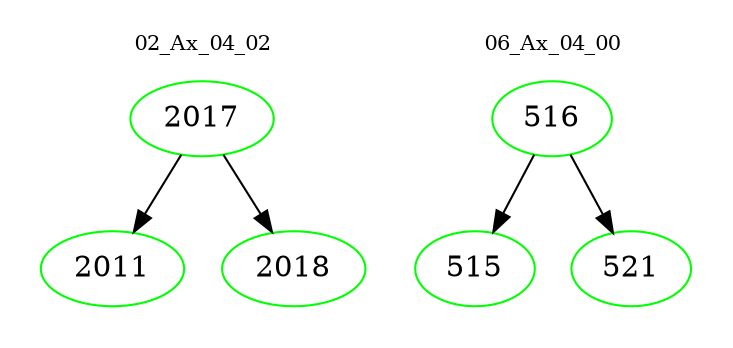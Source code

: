 digraph{
subgraph cluster_0 {
color = white
label = "02_Ax_04_02";
fontsize=10;
T0_2017 [label="2017", color="green"]
T0_2017 -> T0_2011 [color="black"]
T0_2011 [label="2011", color="green"]
T0_2017 -> T0_2018 [color="black"]
T0_2018 [label="2018", color="green"]
}
subgraph cluster_1 {
color = white
label = "06_Ax_04_00";
fontsize=10;
T1_516 [label="516", color="green"]
T1_516 -> T1_515 [color="black"]
T1_515 [label="515", color="green"]
T1_516 -> T1_521 [color="black"]
T1_521 [label="521", color="green"]
}
}
